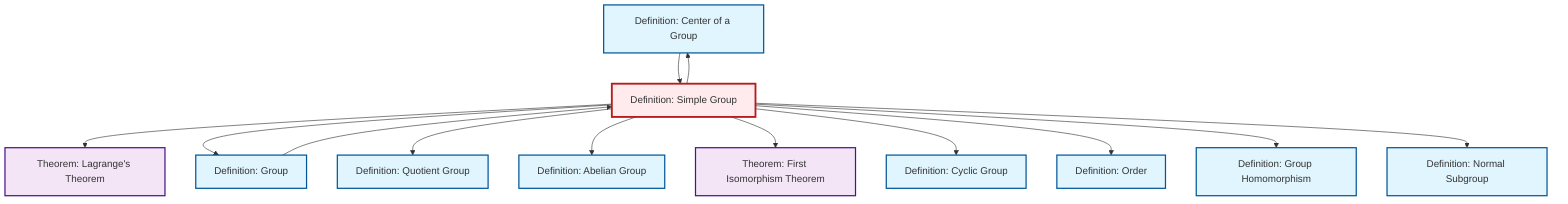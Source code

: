 graph TD
    classDef definition fill:#e1f5fe,stroke:#01579b,stroke-width:2px
    classDef theorem fill:#f3e5f5,stroke:#4a148c,stroke-width:2px
    classDef axiom fill:#fff3e0,stroke:#e65100,stroke-width:2px
    classDef example fill:#e8f5e9,stroke:#1b5e20,stroke-width:2px
    classDef current fill:#ffebee,stroke:#b71c1c,stroke-width:3px
    thm-first-isomorphism["Theorem: First Isomorphism Theorem"]:::theorem
    thm-lagrange["Theorem: Lagrange's Theorem"]:::theorem
    def-quotient-group["Definition: Quotient Group"]:::definition
    def-center-of-group["Definition: Center of a Group"]:::definition
    def-homomorphism["Definition: Group Homomorphism"]:::definition
    def-group["Definition: Group"]:::definition
    def-order["Definition: Order"]:::definition
    def-cyclic-group["Definition: Cyclic Group"]:::definition
    def-normal-subgroup["Definition: Normal Subgroup"]:::definition
    def-simple-group["Definition: Simple Group"]:::definition
    def-abelian-group["Definition: Abelian Group"]:::definition
    def-simple-group --> thm-lagrange
    def-simple-group --> def-center-of-group
    def-simple-group --> def-group
    def-simple-group --> def-quotient-group
    def-simple-group --> def-abelian-group
    def-simple-group --> thm-first-isomorphism
    def-simple-group --> def-cyclic-group
    def-group --> def-simple-group
    def-simple-group --> def-order
    def-simple-group --> def-homomorphism
    def-center-of-group --> def-simple-group
    def-simple-group --> def-normal-subgroup
    class def-simple-group current